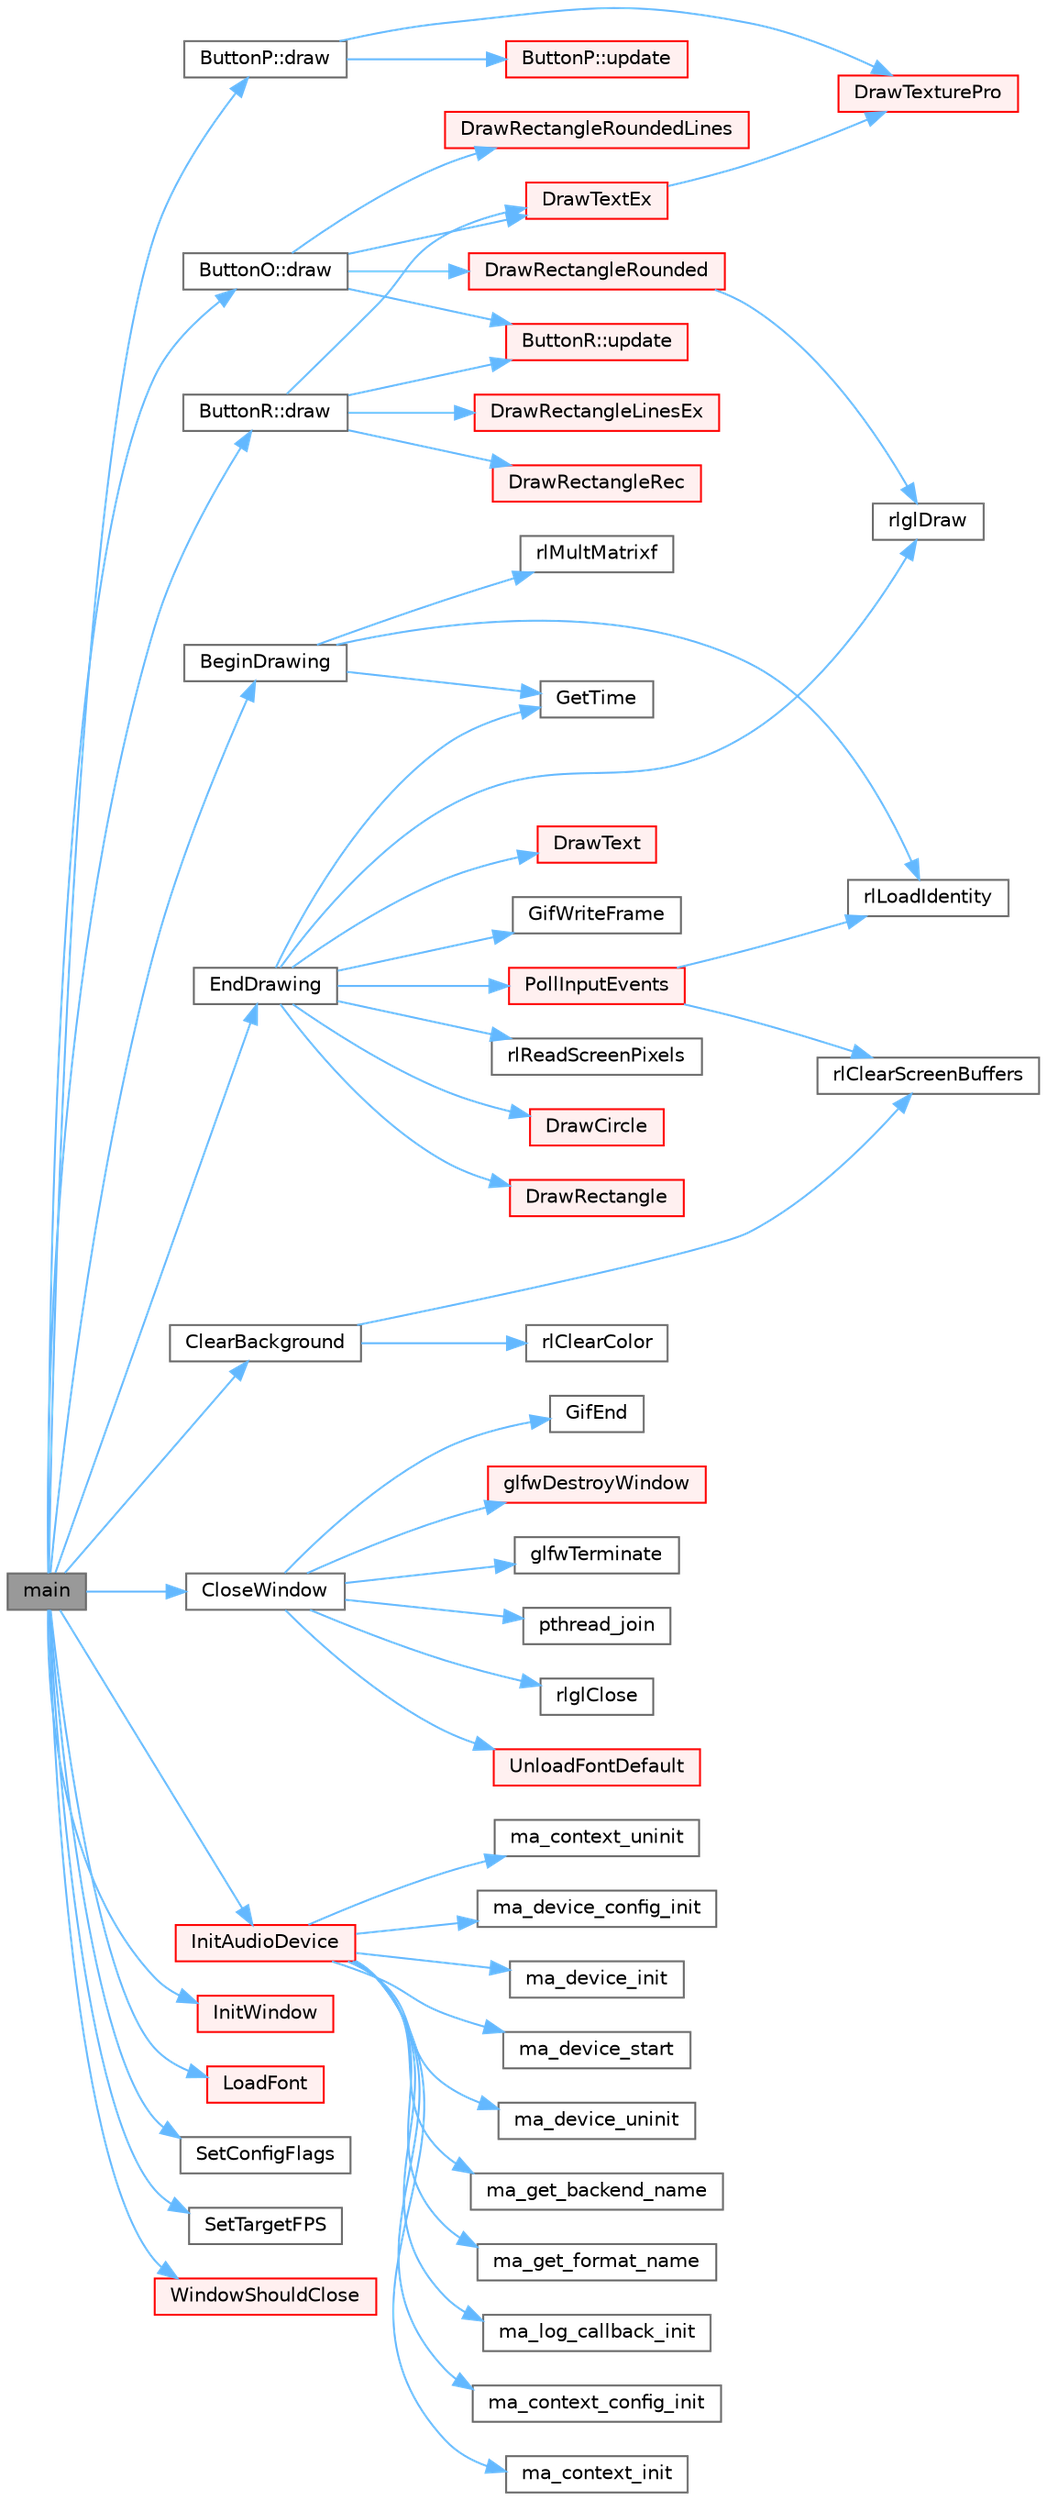 digraph "main"
{
 // LATEX_PDF_SIZE
  bgcolor="transparent";
  edge [fontname=Helvetica,fontsize=10,labelfontname=Helvetica,labelfontsize=10];
  node [fontname=Helvetica,fontsize=10,shape=box,height=0.2,width=0.4];
  rankdir="LR";
  Node1 [id="Node000001",label="main",height=0.2,width=0.4,color="gray40", fillcolor="grey60", style="filled", fontcolor="black",tooltip=" "];
  Node1 -> Node2 [id="edge113_Node000001_Node000002",color="steelblue1",style="solid",tooltip=" "];
  Node2 [id="Node000002",label="BeginDrawing",height=0.2,width=0.4,color="grey40", fillcolor="white", style="filled",URL="$_old_2_classes_2lib_2rcore_8c.html#a3180527a8d5d4007d7825bcd3649f5e1",tooltip=" "];
  Node2 -> Node3 [id="edge114_Node000002_Node000003",color="steelblue1",style="solid",tooltip=" "];
  Node3 [id="Node000003",label="GetTime",height=0.2,width=0.4,color="grey40", fillcolor="white", style="filled",URL="$_classes_2lib_2raylib_2src_2core_8c.html#a8897d458855e87c5b948dc2cbc7eb5e3",tooltip=" "];
  Node2 -> Node4 [id="edge115_Node000002_Node000004",color="steelblue1",style="solid",tooltip=" "];
  Node4 [id="Node000004",label="rlLoadIdentity",height=0.2,width=0.4,color="grey40", fillcolor="white", style="filled",URL="$_classes_2lib_2raylib_2src_2rlgl_8h.html#a280a493bc43af375d22af8f127db3a7e",tooltip=" "];
  Node2 -> Node5 [id="edge116_Node000002_Node000005",color="steelblue1",style="solid",tooltip=" "];
  Node5 [id="Node000005",label="rlMultMatrixf",height=0.2,width=0.4,color="grey40", fillcolor="white", style="filled",URL="$_classes_2lib_2raylib_2src_2rlgl_8h.html#a9ad2eb8e6ae2c1f1eab5b11e1808df13",tooltip=" "];
  Node1 -> Node6 [id="edge117_Node000001_Node000006",color="steelblue1",style="solid",tooltip=" "];
  Node6 [id="Node000006",label="ClearBackground",height=0.2,width=0.4,color="grey40", fillcolor="white", style="filled",URL="$_old_2_classes_2lib_2rcore_8c.html#aa387874e93a8677e850379e9895756c2",tooltip=" "];
  Node6 -> Node7 [id="edge118_Node000006_Node000007",color="steelblue1",style="solid",tooltip=" "];
  Node7 [id="Node000007",label="rlClearColor",height=0.2,width=0.4,color="grey40", fillcolor="white", style="filled",URL="$_classes_2lib_2raylib_2src_2rlgl_8h.html#a07dd4e9cffb926604f0af1034c5a6eea",tooltip=" "];
  Node6 -> Node8 [id="edge119_Node000006_Node000008",color="steelblue1",style="solid",tooltip=" "];
  Node8 [id="Node000008",label="rlClearScreenBuffers",height=0.2,width=0.4,color="grey40", fillcolor="white", style="filled",URL="$_classes_2lib_2raylib_2src_2rlgl_8h.html#a151b1e2f282f5f1411952e4b91d1a34e",tooltip=" "];
  Node1 -> Node9 [id="edge120_Node000001_Node000009",color="steelblue1",style="solid",tooltip=" "];
  Node9 [id="Node000009",label="CloseWindow",height=0.2,width=0.4,color="grey40", fillcolor="white", style="filled",URL="$_old_2_classes_2lib_2rcore_8c.html#a4b0047a8d82b3f053043ca3627d7c403",tooltip=" "];
  Node9 -> Node10 [id="edge121_Node000009_Node000010",color="steelblue1",style="solid",tooltip=" "];
  Node10 [id="Node000010",label="GifEnd",height=0.2,width=0.4,color="grey40", fillcolor="white", style="filled",URL="$_classes_2lib_2raylib_2src_2external_2rgif_8h.html#a507dc6e654a007379baea679b1ff64ec",tooltip=" "];
  Node9 -> Node11 [id="edge122_Node000009_Node000011",color="steelblue1",style="solid",tooltip=" "];
  Node11 [id="Node000011",label="glfwDestroyWindow",height=0.2,width=0.4,color="red", fillcolor="#FFF0F0", style="filled",URL="$group__window.html#ga806747476b7247d292be3711c323ea10",tooltip="Destroys the specified window and its context."];
  Node9 -> Node27 [id="edge123_Node000009_Node000027",color="steelblue1",style="solid",tooltip=" "];
  Node27 [id="Node000027",label="glfwTerminate",height=0.2,width=0.4,color="grey40", fillcolor="white", style="filled",URL="$group__init.html#gafd90e6fd4819ea9e22e5e739519a6504",tooltip="Terminates the GLFW library."];
  Node9 -> Node28 [id="edge124_Node000009_Node000028",color="steelblue1",style="solid",tooltip=" "];
  Node28 [id="Node000028",label="pthread_join",height=0.2,width=0.4,color="grey40", fillcolor="white", style="filled",URL="$_classes_2lib_2pthread_8h.html#a25b888453922185b872e6c87aee3e214",tooltip=" "];
  Node9 -> Node29 [id="edge125_Node000009_Node000029",color="steelblue1",style="solid",tooltip=" "];
  Node29 [id="Node000029",label="rlglClose",height=0.2,width=0.4,color="grey40", fillcolor="white", style="filled",URL="$_classes_2lib_2raylib_2src_2rlgl_8h.html#a396fee539aae95ba6a5bbf1fd3330182",tooltip=" "];
  Node9 -> Node30 [id="edge126_Node000009_Node000030",color="steelblue1",style="solid",tooltip=" "];
  Node30 [id="Node000030",label="UnloadFontDefault",height=0.2,width=0.4,color="red", fillcolor="#FFF0F0", style="filled",URL="$_old_2_classes_2lib_2rtext_8c.html#a24ffb11e46b52a9706555b02ccbc19da",tooltip=" "];
  Node1 -> Node34 [id="edge127_Node000001_Node000034",color="steelblue1",style="solid",tooltip=" "];
  Node34 [id="Node000034",label="ButtonO::draw",height=0.2,width=0.4,color="grey40", fillcolor="white", style="filled",URL="$class_button_o.html#ad4c10eea08b443c4ff87e2efd11d2816",tooltip=" "];
  Node34 -> Node35 [id="edge128_Node000034_Node000035",color="steelblue1",style="solid",tooltip=" "];
  Node35 [id="Node000035",label="DrawRectangleRounded",height=0.2,width=0.4,color="red", fillcolor="#FFF0F0", style="filled",URL="$_old_2_classes_2lib_2rshapes_8c.html#a332d67c1af514eb5abf5938d43338fd0",tooltip=" "];
  Node35 -> Node45 [id="edge129_Node000035_Node000045",color="steelblue1",style="solid",tooltip=" "];
  Node45 [id="Node000045",label="rlglDraw",height=0.2,width=0.4,color="grey40", fillcolor="white", style="filled",URL="$_classes_2lib_2raylib_2src_2rlgl_8h.html#a09c1d3b2838d4bc10deeb406acdeb2fe",tooltip=" "];
  Node34 -> Node48 [id="edge130_Node000034_Node000048",color="steelblue1",style="solid",tooltip=" "];
  Node48 [id="Node000048",label="DrawRectangleRoundedLines",height=0.2,width=0.4,color="red", fillcolor="#FFF0F0", style="filled",URL="$_old_2_classes_2lib_2rshapes_8c.html#a8d5c7834637c1e9183daafa0829322d7",tooltip=" "];
  Node34 -> Node51 [id="edge131_Node000034_Node000051",color="steelblue1",style="solid",tooltip=" "];
  Node51 [id="Node000051",label="DrawTextEx",height=0.2,width=0.4,color="red", fillcolor="#FFF0F0", style="filled",URL="$_old_2_classes_2lib_2rtext_8c.html#afa48e7e0974c35abf9b50f04e62ed9e7",tooltip=" "];
  Node51 -> Node52 [id="edge132_Node000051_Node000052",color="steelblue1",style="solid",tooltip=" "];
  Node52 [id="Node000052",label="DrawTexturePro",height=0.2,width=0.4,color="red", fillcolor="#FFF0F0", style="filled",URL="$_old_2_classes_2lib_2rtextures_8c.html#a9ac96c691107122f053a291ca3789072",tooltip=" "];
  Node34 -> Node61 [id="edge133_Node000034_Node000061",color="steelblue1",style="solid",tooltip=" "];
  Node61 [id="Node000061",label="ButtonR::update",height=0.2,width=0.4,color="red", fillcolor="#FFF0F0", style="filled",URL="$class_button_r.html#a5d7c86f69690a50acc56e4189ed23acd",tooltip=" "];
  Node1 -> Node66 [id="edge134_Node000001_Node000066",color="steelblue1",style="solid",tooltip=" "];
  Node66 [id="Node000066",label="ButtonP::draw",height=0.2,width=0.4,color="grey40", fillcolor="white", style="filled",URL="$class_button_p.html#aa1a1ece03d37ecb262fc04e5de64ce8c",tooltip=" "];
  Node66 -> Node52 [id="edge135_Node000066_Node000052",color="steelblue1",style="solid",tooltip=" "];
  Node66 -> Node67 [id="edge136_Node000066_Node000067",color="steelblue1",style="solid",tooltip=" "];
  Node67 [id="Node000067",label="ButtonP::update",height=0.2,width=0.4,color="red", fillcolor="#FFF0F0", style="filled",URL="$class_button_p.html#af231c8a75aee52a713218e011d90a08f",tooltip=" "];
  Node1 -> Node71 [id="edge137_Node000001_Node000071",color="steelblue1",style="solid",tooltip=" "];
  Node71 [id="Node000071",label="ButtonR::draw",height=0.2,width=0.4,color="grey40", fillcolor="white", style="filled",URL="$class_button_r.html#ad36c81f6d7ea469f1c4849105089aaf5",tooltip=" "];
  Node71 -> Node72 [id="edge138_Node000071_Node000072",color="steelblue1",style="solid",tooltip=" "];
  Node72 [id="Node000072",label="DrawRectangleLinesEx",height=0.2,width=0.4,color="red", fillcolor="#FFF0F0", style="filled",URL="$_old_2_classes_2lib_2rshapes_8c.html#aa1f3d05d8852175e053731408ace1f67",tooltip=" "];
  Node71 -> Node75 [id="edge139_Node000071_Node000075",color="steelblue1",style="solid",tooltip=" "];
  Node75 [id="Node000075",label="DrawRectangleRec",height=0.2,width=0.4,color="red", fillcolor="#FFF0F0", style="filled",URL="$_old_2_classes_2lib_2rshapes_8c.html#a51b4389f19518f889846c40f99b29b99",tooltip=" "];
  Node71 -> Node51 [id="edge140_Node000071_Node000051",color="steelblue1",style="solid",tooltip=" "];
  Node71 -> Node61 [id="edge141_Node000071_Node000061",color="steelblue1",style="solid",tooltip=" "];
  Node1 -> Node77 [id="edge142_Node000001_Node000077",color="steelblue1",style="solid",tooltip=" "];
  Node77 [id="Node000077",label="EndDrawing",height=0.2,width=0.4,color="grey40", fillcolor="white", style="filled",URL="$_old_2_classes_2lib_2rcore_8c.html#a40e32d82cfb49ed563c0a93285537b58",tooltip=" "];
  Node77 -> Node78 [id="edge143_Node000077_Node000078",color="steelblue1",style="solid",tooltip=" "];
  Node78 [id="Node000078",label="DrawCircle",height=0.2,width=0.4,color="red", fillcolor="#FFF0F0", style="filled",URL="$_old_2_classes_2lib_2rshapes_8c.html#af4dcd1820e832649a9154db404a794b7",tooltip=" "];
  Node77 -> Node80 [id="edge144_Node000077_Node000080",color="steelblue1",style="solid",tooltip=" "];
  Node80 [id="Node000080",label="DrawRectangle",height=0.2,width=0.4,color="red", fillcolor="#FFF0F0", style="filled",URL="$_old_2_classes_2lib_2rshapes_8c.html#ab15c4e24ebb9c6f01109bf3d96c26848",tooltip=" "];
  Node77 -> Node82 [id="edge145_Node000077_Node000082",color="steelblue1",style="solid",tooltip=" "];
  Node82 [id="Node000082",label="DrawText",height=0.2,width=0.4,color="red", fillcolor="#FFF0F0", style="filled",URL="$_old_2_classes_2lib_2rtext_8c.html#ab75e0f9fe436edf4a3aa5abed4df28ca",tooltip=" "];
  Node77 -> Node3 [id="edge146_Node000077_Node000003",color="steelblue1",style="solid",tooltip=" "];
  Node77 -> Node85 [id="edge147_Node000077_Node000085",color="steelblue1",style="solid",tooltip=" "];
  Node85 [id="Node000085",label="GifWriteFrame",height=0.2,width=0.4,color="grey40", fillcolor="white", style="filled",URL="$_classes_2lib_2raylib_2src_2external_2rgif_8h.html#a1adc40041fb88ebc70770e74981d5e83",tooltip=" "];
  Node77 -> Node86 [id="edge148_Node000077_Node000086",color="steelblue1",style="solid",tooltip=" "];
  Node86 [id="Node000086",label="PollInputEvents",height=0.2,width=0.4,color="red", fillcolor="#FFF0F0", style="filled",URL="$_old_2_classes_2lib_2rcore_8c.html#a923bcfbbabc5d19b91ba9561ea76452f",tooltip=" "];
  Node86 -> Node8 [id="edge149_Node000086_Node000008",color="steelblue1",style="solid",tooltip=" "];
  Node86 -> Node4 [id="edge150_Node000086_Node000004",color="steelblue1",style="solid",tooltip=" "];
  Node77 -> Node45 [id="edge151_Node000077_Node000045",color="steelblue1",style="solid",tooltip=" "];
  Node77 -> Node103 [id="edge152_Node000077_Node000103",color="steelblue1",style="solid",tooltip=" "];
  Node103 [id="Node000103",label="rlReadScreenPixels",height=0.2,width=0.4,color="grey40", fillcolor="white", style="filled",URL="$_classes_2lib_2raylib_2src_2rlgl_8h.html#a5af80a93013cbef8bcc34433ac7af606",tooltip=" "];
  Node1 -> Node104 [id="edge153_Node000001_Node000104",color="steelblue1",style="solid",tooltip=" "];
  Node104 [id="Node000104",label="InitAudioDevice",height=0.2,width=0.4,color="red", fillcolor="#FFF0F0", style="filled",URL="$_classes_2lib_2raudio_8c.html#a1e766d3051655099c78761f122c065d0",tooltip=" "];
  Node104 -> Node105 [id="edge154_Node000104_Node000105",color="steelblue1",style="solid",tooltip=" "];
  Node105 [id="Node000105",label="ma_context_config_init",height=0.2,width=0.4,color="grey40", fillcolor="white", style="filled",URL="$_classes_2lib_2external_2miniaudio_8h.html#a25bb13b24fe45fa306e3b46167a7a52c",tooltip=" "];
  Node104 -> Node106 [id="edge155_Node000104_Node000106",color="steelblue1",style="solid",tooltip=" "];
  Node106 [id="Node000106",label="ma_context_init",height=0.2,width=0.4,color="grey40", fillcolor="white", style="filled",URL="$_classes_2lib_2external_2miniaudio_8h.html#a4e28e899cbd2d862b13d5f146f03a12e",tooltip=" "];
  Node104 -> Node107 [id="edge156_Node000104_Node000107",color="steelblue1",style="solid",tooltip=" "];
  Node107 [id="Node000107",label="ma_context_uninit",height=0.2,width=0.4,color="grey40", fillcolor="white", style="filled",URL="$_classes_2lib_2external_2miniaudio_8h.html#a1fbe6141e845499d19add636f5180516",tooltip=" "];
  Node104 -> Node108 [id="edge157_Node000104_Node000108",color="steelblue1",style="solid",tooltip=" "];
  Node108 [id="Node000108",label="ma_device_config_init",height=0.2,width=0.4,color="grey40", fillcolor="white", style="filled",URL="$_classes_2lib_2external_2miniaudio_8h.html#a6fcc231b4f9d0e58b9d38625054c5aa7",tooltip=" "];
  Node104 -> Node109 [id="edge158_Node000104_Node000109",color="steelblue1",style="solid",tooltip=" "];
  Node109 [id="Node000109",label="ma_device_init",height=0.2,width=0.4,color="grey40", fillcolor="white", style="filled",URL="$_classes_2lib_2external_2miniaudio_8h.html#ab0847aff087d60776b827c180bdebeae",tooltip=" "];
  Node104 -> Node110 [id="edge159_Node000104_Node000110",color="steelblue1",style="solid",tooltip=" "];
  Node110 [id="Node000110",label="ma_device_start",height=0.2,width=0.4,color="grey40", fillcolor="white", style="filled",URL="$_classes_2lib_2external_2miniaudio_8h.html#ab93d08ca3c06cd496c92a8fca2c74410",tooltip=" "];
  Node104 -> Node111 [id="edge160_Node000104_Node000111",color="steelblue1",style="solid",tooltip=" "];
  Node111 [id="Node000111",label="ma_device_uninit",height=0.2,width=0.4,color="grey40", fillcolor="white", style="filled",URL="$_classes_2lib_2external_2miniaudio_8h.html#a0896c210d8ced92ad9bdf1733f630019",tooltip=" "];
  Node104 -> Node112 [id="edge161_Node000104_Node000112",color="steelblue1",style="solid",tooltip=" "];
  Node112 [id="Node000112",label="ma_get_backend_name",height=0.2,width=0.4,color="grey40", fillcolor="white", style="filled",URL="$_classes_2lib_2external_2miniaudio_8h.html#a24e187eba4a17deaffcfda7ee2c6bc95",tooltip=" "];
  Node104 -> Node113 [id="edge162_Node000104_Node000113",color="steelblue1",style="solid",tooltip=" "];
  Node113 [id="Node000113",label="ma_get_format_name",height=0.2,width=0.4,color="grey40", fillcolor="white", style="filled",URL="$_classes_2lib_2external_2miniaudio_8h.html#aef91cf6c7a7ee65ba13fded2f977c9be",tooltip=" "];
  Node104 -> Node114 [id="edge163_Node000104_Node000114",color="steelblue1",style="solid",tooltip=" "];
  Node114 [id="Node000114",label="ma_log_callback_init",height=0.2,width=0.4,color="grey40", fillcolor="white", style="filled",URL="$_classes_2lib_2external_2miniaudio_8h.html#ab6d96c2805c74d1ed51a1ac9cb102d5a",tooltip=" "];
  Node1 -> Node116 [id="edge164_Node000001_Node000116",color="steelblue1",style="solid",tooltip=" "];
  Node116 [id="Node000116",label="InitWindow",height=0.2,width=0.4,color="red", fillcolor="#FFF0F0", style="filled",URL="$_old_2_classes_2lib_2rcore_8c.html#a2af6e709619725fafcbc380a4924523e",tooltip=" "];
  Node1 -> Node131 [id="edge165_Node000001_Node000131",color="steelblue1",style="solid",tooltip=" "];
  Node131 [id="Node000131",label="LoadFont",height=0.2,width=0.4,color="red", fillcolor="#FFF0F0", style="filled",URL="$_old_2_classes_2lib_2rtext_8c.html#a3af0b11c77b23684cd8c95127b39929c",tooltip=" "];
  Node1 -> Node144 [id="edge166_Node000001_Node000144",color="steelblue1",style="solid",tooltip=" "];
  Node144 [id="Node000144",label="SetConfigFlags",height=0.2,width=0.4,color="grey40", fillcolor="white", style="filled",URL="$_old_2_classes_2lib_2rcore_8c.html#a26bb97ff8f54e3f82609b0de7ab0f63b",tooltip=" "];
  Node1 -> Node145 [id="edge167_Node000001_Node000145",color="steelblue1",style="solid",tooltip=" "];
  Node145 [id="Node000145",label="SetTargetFPS",height=0.2,width=0.4,color="grey40", fillcolor="white", style="filled",URL="$_old_2_classes_2lib_2rcore_8c.html#a7b08b7b6c0446c86872381feb6a68015",tooltip=" "];
  Node1 -> Node146 [id="edge168_Node000001_Node000146",color="steelblue1",style="solid",tooltip=" "];
  Node146 [id="Node000146",label="WindowShouldClose",height=0.2,width=0.4,color="red", fillcolor="#FFF0F0", style="filled",URL="$_old_2_classes_2lib_2rcore_8c.html#a40ccb85fa8cf3f88edf924e80805d2be",tooltip=" "];
}
